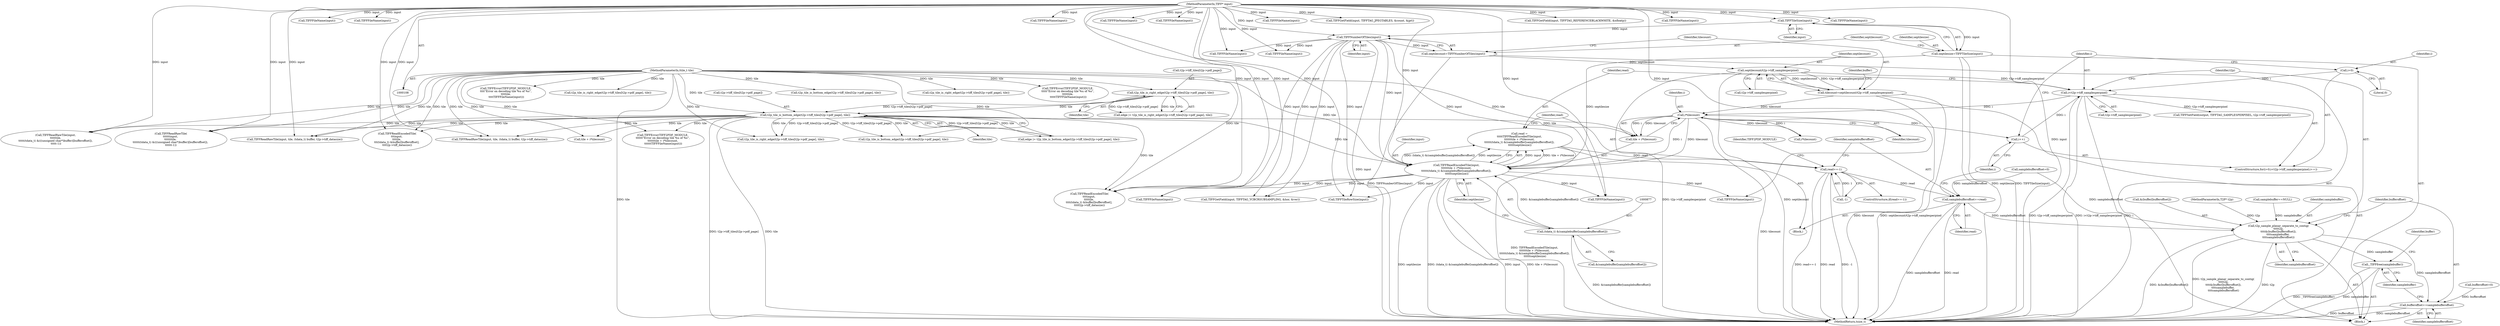 digraph "0_libtiff_c7153361a4041260719b340f73f2f76@API" {
"1000867" [label="(Call,read = \n\t\t\t\t\tTIFFReadEncodedTile(input, \n\t\t\t\t\t\ttile + i*tilecount, \n\t\t\t\t\t\t(tdata_t) &(samplebuffer[samplebufferoffset]), \n\t\t\t\t\t\tseptilesize))"];
"1000869" [label="(Call,TIFFReadEncodedTile(input, \n\t\t\t\t\t\ttile + i*tilecount, \n\t\t\t\t\t\t(tdata_t) &(samplebuffer[samplebufferoffset]), \n\t\t\t\t\t\tseptilesize))"];
"1000783" [label="(Call,TIFFNumberOfTiles(input))"];
"1000779" [label="(Call,TIFFTileSize(input))"];
"1000110" [label="(MethodParameterIn,TIFF* input)"];
"1000185" [label="(Call,t2p_tile_is_bottom_edge(t2p->tiff_tiles[t2p->pdf_page], tile))"];
"1000174" [label="(Call,t2p_tile_is_right_edge(t2p->tiff_tiles[t2p->pdf_page], tile))"];
"1000112" [label="(MethodParameterIn,ttile_t tile)"];
"1000873" [label="(Call,i*tilecount)"];
"1000859" [label="(Call,i<t2p->tiff_samplesperpixel)"];
"1000856" [label="(Call,i=0)"];
"1000864" [label="(Call,i++)"];
"1000787" [label="(Call,septilecount/t2p->tiff_samplesperpixel)"];
"1000781" [label="(Call,septilecount=TIFFNumberOfTiles(input))"];
"1000785" [label="(Call,tilecount=septilecount/t2p->tiff_samplesperpixel)"];
"1000876" [label="(Call,(tdata_t) &(samplebuffer[samplebufferoffset]))"];
"1000777" [label="(Call,septilesize=TIFFTileSize(input))"];
"1000884" [label="(Call,read==-1)"];
"1000910" [label="(Call,samplebufferoffset+=read)"];
"1000913" [label="(Call,t2p_sample_planar_separate_to_contig(\n\t\t\t\tt2p,\n\t\t\t\t&(buffer[bufferoffset]),\n\t\t\t\tsamplebuffer, \n\t\t\t\tsamplebufferoffset))"];
"1000921" [label="(Call,bufferoffset+=samplebufferoffset)"];
"1000924" [label="(Call,_TIFFfree(samplebuffer))"];
"1000869" [label="(Call,TIFFReadEncodedTile(input, \n\t\t\t\t\t\ttile + i*tilecount, \n\t\t\t\t\t\t(tdata_t) &(samplebuffer[samplebufferoffset]), \n\t\t\t\t\t\tseptilesize))"];
"1000912" [label="(Identifier,read)"];
"1000175" [label="(Call,t2p->tiff_tiles[t2p->pdf_page])"];
"1000789" [label="(Call,t2p->tiff_samplesperpixel)"];
"1000779" [label="(Call,TIFFTileSize(input))"];
"1000295" [label="(Call,TIFFFileName(input))"];
"1000985" [label="(Call,TIFFFileName(input))"];
"1000981" [label="(Call,TIFFError(TIFF2PDF_MODULE, \n\t\t\t\t\t\"Error on decoding tile %u of %s\", \n\t\t\t\t\ttile, \n\t\t\t\t\tTIFFFileName(input)))"];
"1000831" [label="(Call,samplebuffer==NULL)"];
"1000963" [label="(Call,TIFFReadEncodedTile(\n\t\t\t\tinput, \n\t\t\t\ttile, \n\t\t\t\t(tdata_t) &buffer[bufferoffset], \n\t\t\t\tt2p->tiff_datasize))"];
"1000183" [label="(Call,edge |= t2p_tile_is_bottom_edge(t2p->tiff_tiles[t2p->pdf_page], tile))"];
"1000886" [label="(Call,-1)"];
"1000873" [label="(Call,i*tilecount)"];
"1000858" [label="(Literal,0)"];
"1000787" [label="(Call,septilecount/t2p->tiff_samplesperpixel)"];
"1000919" [label="(Identifier,samplebuffer)"];
"1000112" [label="(MethodParameterIn,ttile_t tile)"];
"1000911" [label="(Identifier,samplebufferoffset)"];
"1000864" [label="(Call,i++)"];
"1000871" [label="(Call,tile + i*tilecount)"];
"1000784" [label="(Identifier,input)"];
"1000753" [label="(Call,TIFFError(TIFF2PDF_MODULE, \n\t\t\t\t\"Error on decoding tile %u of %s\", \n\t\t\t\ttile, \n\t\t\t\tTIFFFileName(input)))"];
"1000776" [label="(Block,)"];
"1000785" [label="(Call,tilecount=septilecount/t2p->tiff_samplesperpixel)"];
"1000500" [label="(Call,TIFFReadRawTile(input, \n\t\t\t\t\ttile, \n\t\t\t\t\t(tdata_t) &(((unsigned char*)buffer)[bufferoffset]), \n\t\t\t\t\t-1))"];
"1000813" [label="(Call,TIFFFileName(input))"];
"1000915" [label="(Call,&(buffer[bufferoffset]))"];
"1000127" [label="(Call,bufferoffset=0)"];
"1000876" [label="(Call,(tdata_t) &(samplebuffer[samplebufferoffset]))"];
"1000861" [label="(Call,t2p->tiff_samplesperpixel)"];
"1000793" [label="(Identifier,buffer)"];
"1000857" [label="(Identifier,i)"];
"1000782" [label="(Identifier,septilecount)"];
"1000724" [label="(Call,TIFFFileName(input))"];
"1001328" [label="(Call,TIFFGetField(input, TIFFTAG_YCBCRSUBSAMPLING, &hor, &ver))"];
"1000777" [label="(Call,septilesize=TIFFTileSize(input))"];
"1000920" [label="(Identifier,samplebufferoffset)"];
"1001134" [label="(Call,TIFFTileRowSize(input))"];
"1000385" [label="(Call,TIFFFileName(input))"];
"1000867" [label="(Call,read = \n\t\t\t\t\tTIFFReadEncodedTile(input, \n\t\t\t\t\t\ttile + i*tilecount, \n\t\t\t\t\t\t(tdata_t) &(samplebuffer[samplebufferoffset]), \n\t\t\t\t\t\tseptilesize))"];
"1000572" [label="(Call,TIFFFileName(input))"];
"1000304" [label="(Call,TIFFReadRawTile(input, tile, (tdata_t) buffer, t2p->tiff_datasize))"];
"1000735" [label="(Call,TIFFReadEncodedTile(\n\t\t\tinput, \n\t\t\ttile, \n\t\t\t(tdata_t) &buffer[bufferoffset], \n\t\t\tt2p->tiff_datasize))"];
"1000870" [label="(Identifier,input)"];
"1000232" [label="(Call,TIFFReadRawTile(input, tile, (tdata_t) buffer, t2p->tiff_datasize))"];
"1000952" [label="(Call,TIFFFileName(input))"];
"1000856" [label="(Call,i=0)"];
"1000172" [label="(Call,edge |= t2p_tile_is_right_edge(t2p->tiff_tiles[t2p->pdf_page], tile))"];
"1000109" [label="(MethodParameterIn,T2P* t2p)"];
"1000186" [label="(Call,t2p->tiff_tiles[t2p->pdf_page])"];
"1000910" [label="(Call,samplebufferoffset+=read)"];
"1000788" [label="(Identifier,septilecount)"];
"1000922" [label="(Identifier,bufferoffset)"];
"1000778" [label="(Identifier,septilesize)"];
"1000892" [label="(Call,tile + i*tilecount)"];
"1000913" [label="(Call,t2p_sample_planar_separate_to_contig(\n\t\t\t\tt2p,\n\t\t\t\t&(buffer[bufferoffset]),\n\t\t\t\tsamplebuffer, \n\t\t\t\tsamplebufferoffset))"];
"1000110" [label="(MethodParameterIn,TIFF* input)"];
"1000783" [label="(Call,TIFFNumberOfTiles(input))"];
"1000786" [label="(Identifier,tilecount)"];
"1001074" [label="(Call,TIFFFileName(input))"];
"1000890" [label="(Identifier,TIFF2PDF_MODULE)"];
"1000781" [label="(Call,septilecount=TIFFNumberOfTiles(input))"];
"1000925" [label="(Identifier,samplebuffer)"];
"1000185" [label="(Call,t2p_tile_is_bottom_edge(t2p->tiff_tiles[t2p->pdf_page], tile))"];
"1000182" [label="(Identifier,tile)"];
"1000223" [label="(Call,TIFFFileName(input))"];
"1001121" [label="(Call,t2p_tile_is_right_edge(t2p->tiff_tiles[t2p->pdf_page], tile))"];
"1000451" [label="(Call,t2p_tile_is_right_edge(t2p->tiff_tiles[t2p->pdf_page], tile))"];
"1000583" [label="(Call,TIFFGetField(input, TIFFTAG_JPEGTABLES, &count, &jpt))"];
"1000897" [label="(Call,TIFFFileName(input))"];
"1001224" [label="(Call,t2p_tile_is_bottom_edge(t2p->tiff_tiles[t2p->pdf_page], tile))"];
"1000635" [label="(Call,TIFFReadRawTile(\n\t\t\t\t\t\tinput, \n\t\t\t\t\t\ttile, \n\t\t\t\t\t\t(tdata_t) &(((unsigned char*)buffer)[bufferoffset]), \n\t\t\t\t\t\t-1))"];
"1000883" [label="(ControlStructure,if(read==-1))"];
"1000408" [label="(Call,t2p_tile_is_bottom_edge(t2p->tiff_tiles[t2p->pdf_page], tile))"];
"1000923" [label="(Identifier,samplebufferoffset)"];
"1000889" [label="(Call,TIFFError(TIFF2PDF_MODULE, \n\t\t\t\t\t\t\"Error on decoding tile %u of %s\", \n\t\t\t\t\t\ttile + i*tilecount, \n\t\t\t\t\t\tTIFFFileName(input)))"];
"1001177" [label="(Call,TIFFSetField(output, TIFFTAG_SAMPLESPERPIXEL, t2p->tiff_samplesperpixel))"];
"1000882" [label="(Identifier,septilesize)"];
"1000885" [label="(Identifier,read)"];
"1000878" [label="(Call,&(samplebuffer[samplebufferoffset]))"];
"1000921" [label="(Call,bufferoffset+=samplebufferoffset)"];
"1000780" [label="(Identifier,input)"];
"1000928" [label="(Identifier,buffer)"];
"1001353" [label="(Call,TIFFGetField(input, TIFFTAG_REFERENCEBLACKWHITE, &xfloatp))"];
"1000884" [label="(Call,read==-1)"];
"1000894" [label="(Call,i*tilecount)"];
"1000859" [label="(Call,i<t2p->tiff_samplesperpixel)"];
"1000852" [label="(Call,samplebufferoffset=0)"];
"1000174" [label="(Call,t2p_tile_is_right_edge(t2p->tiff_tiles[t2p->pdf_page], tile))"];
"1000843" [label="(Call,TIFFFileName(input))"];
"1000355" [label="(Call,TIFFFileName(input))"];
"1000193" [label="(Identifier,tile)"];
"1001185" [label="(Call,t2p_tile_is_right_edge(t2p->tiff_tiles[t2p->pdf_page], tile))"];
"1000874" [label="(Identifier,i)"];
"1000914" [label="(Identifier,t2p)"];
"1000924" [label="(Call,_TIFFfree(samplebuffer))"];
"1000860" [label="(Identifier,i)"];
"1001530" [label="(MethodReturn,tsize_t)"];
"1000868" [label="(Identifier,read)"];
"1000865" [label="(Identifier,i)"];
"1000757" [label="(Call,TIFFFileName(input))"];
"1000855" [label="(ControlStructure,for(i=0;i<t2p->tiff_samplesperpixel;i++))"];
"1000866" [label="(Block,)"];
"1000875" [label="(Identifier,tilecount)"];
"1000867" -> "1000866"  [label="AST: "];
"1000867" -> "1000869"  [label="CFG: "];
"1000868" -> "1000867"  [label="AST: "];
"1000869" -> "1000867"  [label="AST: "];
"1000885" -> "1000867"  [label="CFG: "];
"1000867" -> "1001530"  [label="DDG: TIFFReadEncodedTile(input, \n\t\t\t\t\t\ttile + i*tilecount, \n\t\t\t\t\t\t(tdata_t) &(samplebuffer[samplebufferoffset]), \n\t\t\t\t\t\tseptilesize)"];
"1000869" -> "1000867"  [label="DDG: input"];
"1000869" -> "1000867"  [label="DDG: tile + i*tilecount"];
"1000869" -> "1000867"  [label="DDG: (tdata_t) &(samplebuffer[samplebufferoffset])"];
"1000869" -> "1000867"  [label="DDG: septilesize"];
"1000867" -> "1000884"  [label="DDG: read"];
"1000869" -> "1000882"  [label="CFG: "];
"1000870" -> "1000869"  [label="AST: "];
"1000871" -> "1000869"  [label="AST: "];
"1000876" -> "1000869"  [label="AST: "];
"1000882" -> "1000869"  [label="AST: "];
"1000869" -> "1001530"  [label="DDG: input"];
"1000869" -> "1001530"  [label="DDG: tile + i*tilecount"];
"1000869" -> "1001530"  [label="DDG: septilesize"];
"1000869" -> "1001530"  [label="DDG: (tdata_t) &(samplebuffer[samplebufferoffset])"];
"1000783" -> "1000869"  [label="DDG: input"];
"1000110" -> "1000869"  [label="DDG: input"];
"1000185" -> "1000869"  [label="DDG: tile"];
"1000112" -> "1000869"  [label="DDG: tile"];
"1000873" -> "1000869"  [label="DDG: i"];
"1000873" -> "1000869"  [label="DDG: tilecount"];
"1000876" -> "1000869"  [label="DDG: &(samplebuffer[samplebufferoffset])"];
"1000777" -> "1000869"  [label="DDG: septilesize"];
"1000869" -> "1000897"  [label="DDG: input"];
"1000869" -> "1000952"  [label="DDG: input"];
"1000869" -> "1000963"  [label="DDG: input"];
"1000869" -> "1001074"  [label="DDG: input"];
"1000869" -> "1001134"  [label="DDG: input"];
"1000869" -> "1001328"  [label="DDG: input"];
"1000783" -> "1000781"  [label="AST: "];
"1000783" -> "1000784"  [label="CFG: "];
"1000784" -> "1000783"  [label="AST: "];
"1000781" -> "1000783"  [label="CFG: "];
"1000783" -> "1001530"  [label="DDG: input"];
"1000783" -> "1000781"  [label="DDG: input"];
"1000779" -> "1000783"  [label="DDG: input"];
"1000110" -> "1000783"  [label="DDG: input"];
"1000783" -> "1000813"  [label="DDG: input"];
"1000783" -> "1000843"  [label="DDG: input"];
"1000783" -> "1000952"  [label="DDG: input"];
"1000783" -> "1000963"  [label="DDG: input"];
"1000783" -> "1001074"  [label="DDG: input"];
"1000783" -> "1001134"  [label="DDG: input"];
"1000783" -> "1001328"  [label="DDG: input"];
"1000779" -> "1000777"  [label="AST: "];
"1000779" -> "1000780"  [label="CFG: "];
"1000780" -> "1000779"  [label="AST: "];
"1000777" -> "1000779"  [label="CFG: "];
"1000779" -> "1000777"  [label="DDG: input"];
"1000110" -> "1000779"  [label="DDG: input"];
"1000110" -> "1000108"  [label="AST: "];
"1000110" -> "1001530"  [label="DDG: input"];
"1000110" -> "1000223"  [label="DDG: input"];
"1000110" -> "1000232"  [label="DDG: input"];
"1000110" -> "1000295"  [label="DDG: input"];
"1000110" -> "1000304"  [label="DDG: input"];
"1000110" -> "1000355"  [label="DDG: input"];
"1000110" -> "1000385"  [label="DDG: input"];
"1000110" -> "1000500"  [label="DDG: input"];
"1000110" -> "1000572"  [label="DDG: input"];
"1000110" -> "1000583"  [label="DDG: input"];
"1000110" -> "1000635"  [label="DDG: input"];
"1000110" -> "1000724"  [label="DDG: input"];
"1000110" -> "1000735"  [label="DDG: input"];
"1000110" -> "1000757"  [label="DDG: input"];
"1000110" -> "1000813"  [label="DDG: input"];
"1000110" -> "1000843"  [label="DDG: input"];
"1000110" -> "1000897"  [label="DDG: input"];
"1000110" -> "1000952"  [label="DDG: input"];
"1000110" -> "1000963"  [label="DDG: input"];
"1000110" -> "1000985"  [label="DDG: input"];
"1000110" -> "1001074"  [label="DDG: input"];
"1000110" -> "1001134"  [label="DDG: input"];
"1000110" -> "1001328"  [label="DDG: input"];
"1000110" -> "1001353"  [label="DDG: input"];
"1000185" -> "1000183"  [label="AST: "];
"1000185" -> "1000193"  [label="CFG: "];
"1000186" -> "1000185"  [label="AST: "];
"1000193" -> "1000185"  [label="AST: "];
"1000183" -> "1000185"  [label="CFG: "];
"1000185" -> "1001530"  [label="DDG: t2p->tiff_tiles[t2p->pdf_page]"];
"1000185" -> "1001530"  [label="DDG: tile"];
"1000185" -> "1000183"  [label="DDG: t2p->tiff_tiles[t2p->pdf_page]"];
"1000185" -> "1000183"  [label="DDG: tile"];
"1000174" -> "1000185"  [label="DDG: t2p->tiff_tiles[t2p->pdf_page]"];
"1000174" -> "1000185"  [label="DDG: tile"];
"1000112" -> "1000185"  [label="DDG: tile"];
"1000185" -> "1000232"  [label="DDG: tile"];
"1000185" -> "1000304"  [label="DDG: tile"];
"1000185" -> "1000408"  [label="DDG: t2p->tiff_tiles[t2p->pdf_page]"];
"1000185" -> "1000408"  [label="DDG: tile"];
"1000185" -> "1000500"  [label="DDG: tile"];
"1000185" -> "1000635"  [label="DDG: tile"];
"1000185" -> "1000735"  [label="DDG: tile"];
"1000185" -> "1000871"  [label="DDG: tile"];
"1000185" -> "1000889"  [label="DDG: tile"];
"1000185" -> "1000892"  [label="DDG: tile"];
"1000185" -> "1000963"  [label="DDG: tile"];
"1000185" -> "1001121"  [label="DDG: t2p->tiff_tiles[t2p->pdf_page]"];
"1000185" -> "1001121"  [label="DDG: tile"];
"1000174" -> "1000172"  [label="AST: "];
"1000174" -> "1000182"  [label="CFG: "];
"1000175" -> "1000174"  [label="AST: "];
"1000182" -> "1000174"  [label="AST: "];
"1000172" -> "1000174"  [label="CFG: "];
"1000174" -> "1000172"  [label="DDG: t2p->tiff_tiles[t2p->pdf_page]"];
"1000174" -> "1000172"  [label="DDG: tile"];
"1000112" -> "1000174"  [label="DDG: tile"];
"1000112" -> "1000108"  [label="AST: "];
"1000112" -> "1001530"  [label="DDG: tile"];
"1000112" -> "1000232"  [label="DDG: tile"];
"1000112" -> "1000304"  [label="DDG: tile"];
"1000112" -> "1000408"  [label="DDG: tile"];
"1000112" -> "1000451"  [label="DDG: tile"];
"1000112" -> "1000500"  [label="DDG: tile"];
"1000112" -> "1000635"  [label="DDG: tile"];
"1000112" -> "1000735"  [label="DDG: tile"];
"1000112" -> "1000753"  [label="DDG: tile"];
"1000112" -> "1000871"  [label="DDG: tile"];
"1000112" -> "1000889"  [label="DDG: tile"];
"1000112" -> "1000892"  [label="DDG: tile"];
"1000112" -> "1000963"  [label="DDG: tile"];
"1000112" -> "1000981"  [label="DDG: tile"];
"1000112" -> "1001121"  [label="DDG: tile"];
"1000112" -> "1001185"  [label="DDG: tile"];
"1000112" -> "1001224"  [label="DDG: tile"];
"1000873" -> "1000871"  [label="AST: "];
"1000873" -> "1000875"  [label="CFG: "];
"1000874" -> "1000873"  [label="AST: "];
"1000875" -> "1000873"  [label="AST: "];
"1000871" -> "1000873"  [label="CFG: "];
"1000873" -> "1001530"  [label="DDG: tilecount"];
"1000873" -> "1000864"  [label="DDG: i"];
"1000873" -> "1000871"  [label="DDG: i"];
"1000873" -> "1000871"  [label="DDG: tilecount"];
"1000859" -> "1000873"  [label="DDG: i"];
"1000785" -> "1000873"  [label="DDG: tilecount"];
"1000873" -> "1000894"  [label="DDG: i"];
"1000873" -> "1000894"  [label="DDG: tilecount"];
"1000859" -> "1000855"  [label="AST: "];
"1000859" -> "1000861"  [label="CFG: "];
"1000860" -> "1000859"  [label="AST: "];
"1000861" -> "1000859"  [label="AST: "];
"1000868" -> "1000859"  [label="CFG: "];
"1000914" -> "1000859"  [label="CFG: "];
"1000859" -> "1001530"  [label="DDG: i<t2p->tiff_samplesperpixel"];
"1000859" -> "1001530"  [label="DDG: i"];
"1000859" -> "1001530"  [label="DDG: t2p->tiff_samplesperpixel"];
"1000856" -> "1000859"  [label="DDG: i"];
"1000864" -> "1000859"  [label="DDG: i"];
"1000787" -> "1000859"  [label="DDG: t2p->tiff_samplesperpixel"];
"1000859" -> "1001177"  [label="DDG: t2p->tiff_samplesperpixel"];
"1000856" -> "1000855"  [label="AST: "];
"1000856" -> "1000858"  [label="CFG: "];
"1000857" -> "1000856"  [label="AST: "];
"1000858" -> "1000856"  [label="AST: "];
"1000860" -> "1000856"  [label="CFG: "];
"1000864" -> "1000855"  [label="AST: "];
"1000864" -> "1000865"  [label="CFG: "];
"1000865" -> "1000864"  [label="AST: "];
"1000860" -> "1000864"  [label="CFG: "];
"1000787" -> "1000785"  [label="AST: "];
"1000787" -> "1000789"  [label="CFG: "];
"1000788" -> "1000787"  [label="AST: "];
"1000789" -> "1000787"  [label="AST: "];
"1000785" -> "1000787"  [label="CFG: "];
"1000787" -> "1001530"  [label="DDG: t2p->tiff_samplesperpixel"];
"1000787" -> "1001530"  [label="DDG: septilecount"];
"1000787" -> "1000785"  [label="DDG: septilecount"];
"1000787" -> "1000785"  [label="DDG: t2p->tiff_samplesperpixel"];
"1000781" -> "1000787"  [label="DDG: septilecount"];
"1000781" -> "1000776"  [label="AST: "];
"1000782" -> "1000781"  [label="AST: "];
"1000786" -> "1000781"  [label="CFG: "];
"1000781" -> "1001530"  [label="DDG: TIFFNumberOfTiles(input)"];
"1000785" -> "1000776"  [label="AST: "];
"1000786" -> "1000785"  [label="AST: "];
"1000793" -> "1000785"  [label="CFG: "];
"1000785" -> "1001530"  [label="DDG: tilecount"];
"1000785" -> "1001530"  [label="DDG: septilecount/t2p->tiff_samplesperpixel"];
"1000876" -> "1000878"  [label="CFG: "];
"1000877" -> "1000876"  [label="AST: "];
"1000878" -> "1000876"  [label="AST: "];
"1000882" -> "1000876"  [label="CFG: "];
"1000876" -> "1001530"  [label="DDG: &(samplebuffer[samplebufferoffset])"];
"1000777" -> "1000776"  [label="AST: "];
"1000778" -> "1000777"  [label="AST: "];
"1000782" -> "1000777"  [label="CFG: "];
"1000777" -> "1001530"  [label="DDG: septilesize"];
"1000777" -> "1001530"  [label="DDG: TIFFTileSize(input)"];
"1000884" -> "1000883"  [label="AST: "];
"1000884" -> "1000886"  [label="CFG: "];
"1000885" -> "1000884"  [label="AST: "];
"1000886" -> "1000884"  [label="AST: "];
"1000890" -> "1000884"  [label="CFG: "];
"1000911" -> "1000884"  [label="CFG: "];
"1000884" -> "1001530"  [label="DDG: read==-1"];
"1000884" -> "1001530"  [label="DDG: read"];
"1000884" -> "1001530"  [label="DDG: -1"];
"1000886" -> "1000884"  [label="DDG: 1"];
"1000884" -> "1000910"  [label="DDG: read"];
"1000910" -> "1000866"  [label="AST: "];
"1000910" -> "1000912"  [label="CFG: "];
"1000911" -> "1000910"  [label="AST: "];
"1000912" -> "1000910"  [label="AST: "];
"1000865" -> "1000910"  [label="CFG: "];
"1000910" -> "1001530"  [label="DDG: samplebufferoffset"];
"1000910" -> "1001530"  [label="DDG: read"];
"1000852" -> "1000910"  [label="DDG: samplebufferoffset"];
"1000910" -> "1000913"  [label="DDG: samplebufferoffset"];
"1000913" -> "1000776"  [label="AST: "];
"1000913" -> "1000920"  [label="CFG: "];
"1000914" -> "1000913"  [label="AST: "];
"1000915" -> "1000913"  [label="AST: "];
"1000919" -> "1000913"  [label="AST: "];
"1000920" -> "1000913"  [label="AST: "];
"1000922" -> "1000913"  [label="CFG: "];
"1000913" -> "1001530"  [label="DDG: t2p"];
"1000913" -> "1001530"  [label="DDG: &(buffer[bufferoffset])"];
"1000913" -> "1001530"  [label="DDG: t2p_sample_planar_separate_to_contig(\n\t\t\t\tt2p,\n\t\t\t\t&(buffer[bufferoffset]),\n\t\t\t\tsamplebuffer, \n\t\t\t\tsamplebufferoffset)"];
"1000109" -> "1000913"  [label="DDG: t2p"];
"1000831" -> "1000913"  [label="DDG: samplebuffer"];
"1000852" -> "1000913"  [label="DDG: samplebufferoffset"];
"1000913" -> "1000921"  [label="DDG: samplebufferoffset"];
"1000913" -> "1000924"  [label="DDG: samplebuffer"];
"1000921" -> "1000776"  [label="AST: "];
"1000921" -> "1000923"  [label="CFG: "];
"1000922" -> "1000921"  [label="AST: "];
"1000923" -> "1000921"  [label="AST: "];
"1000925" -> "1000921"  [label="CFG: "];
"1000921" -> "1001530"  [label="DDG: samplebufferoffset"];
"1000921" -> "1001530"  [label="DDG: bufferoffset"];
"1000127" -> "1000921"  [label="DDG: bufferoffset"];
"1000924" -> "1000776"  [label="AST: "];
"1000924" -> "1000925"  [label="CFG: "];
"1000925" -> "1000924"  [label="AST: "];
"1000928" -> "1000924"  [label="CFG: "];
"1000924" -> "1001530"  [label="DDG: samplebuffer"];
"1000924" -> "1001530"  [label="DDG: _TIFFfree(samplebuffer)"];
}
